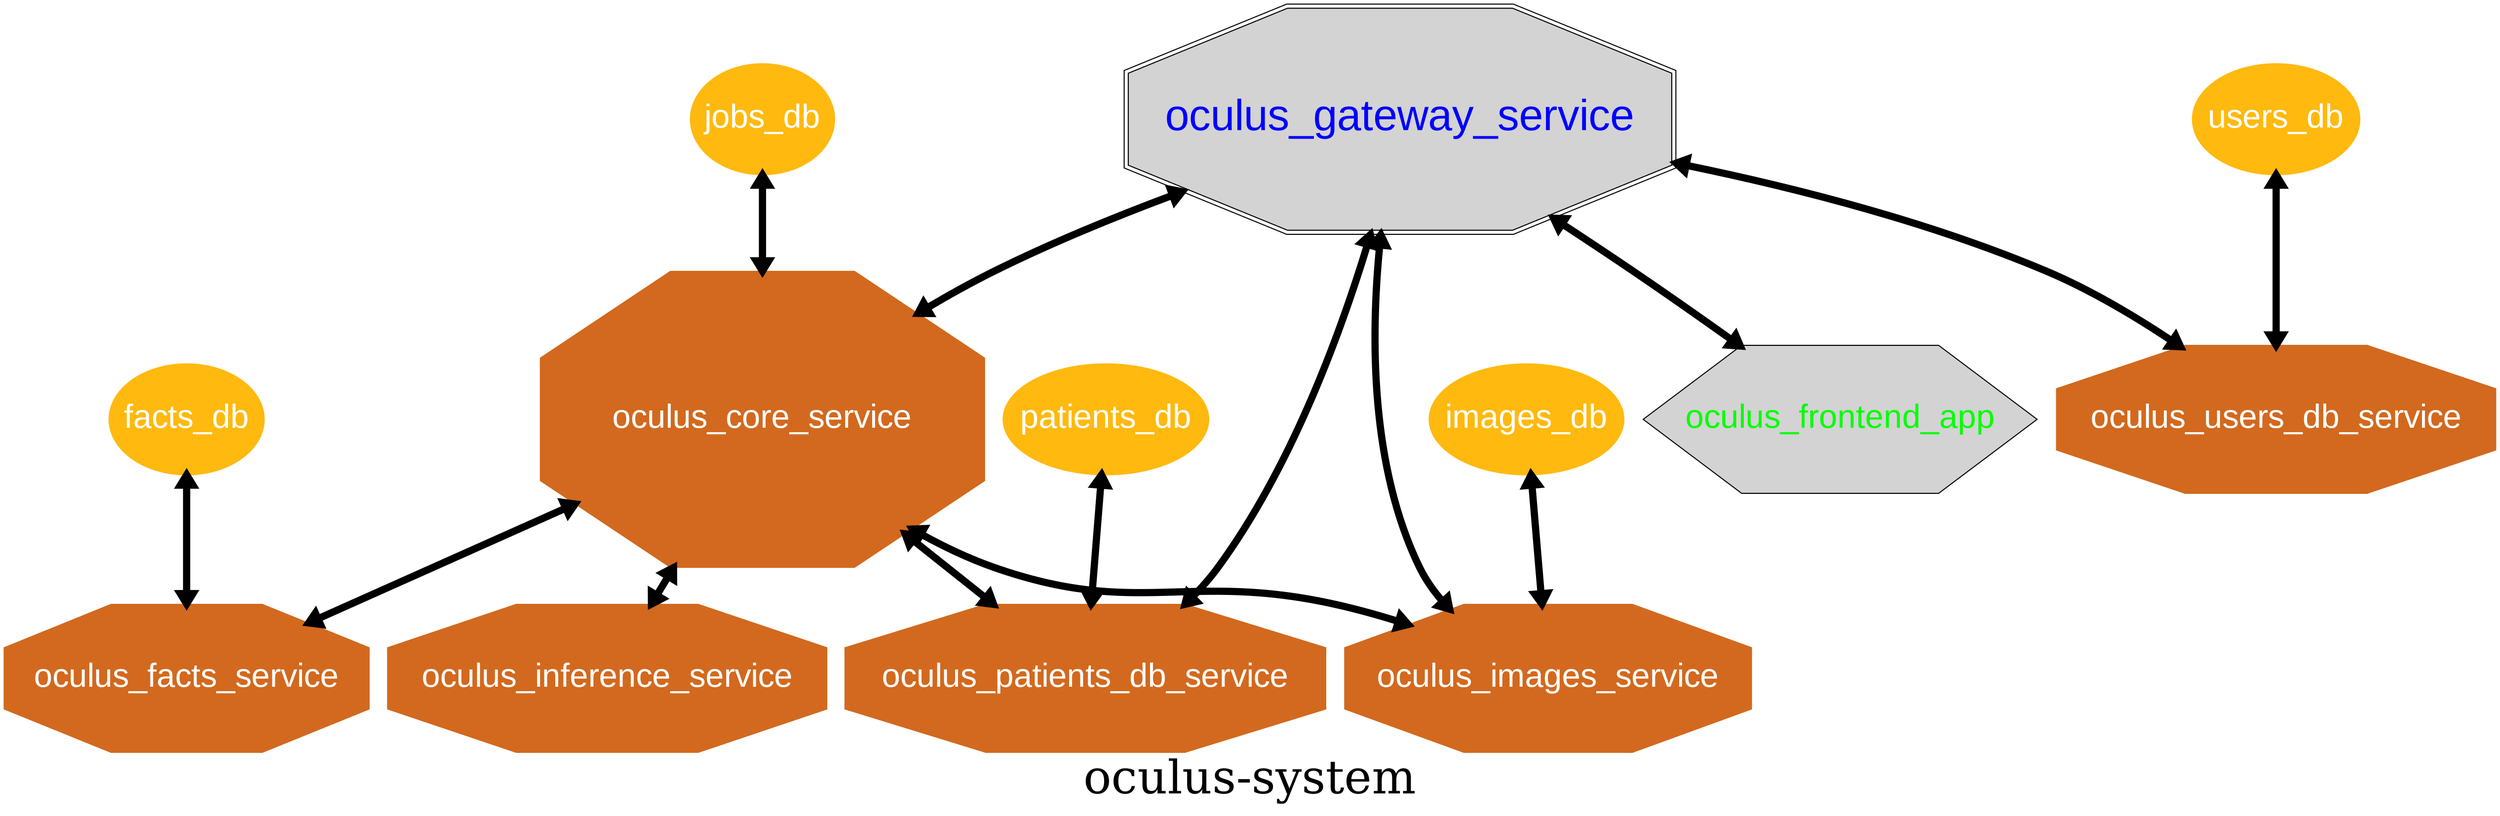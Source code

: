digraph oculus {
    
    label="oculus-system" 
    
    graph [fontsize=45]
    node [fontname=Arial]
    edge [dir=both penwidth=7] 

    subgraph gateway {
        node [fontcolor=blue fontsize=42 shape=doubleoctagon style=filled height=3]

        oculus_gateway_service
    }
    
    subgraph services {
        node [fontcolor=white fontsize=32 shape=octagon style=filled color=chocolate height=2]
        
        oculus_core_service [height=4 width=6]
        oculus_facts_service
        oculus_images_service
        oculus_patients_db_service
        oculus_users_db_service
        oculus_inference_service

        oculus_core_service -> oculus_images_service
        oculus_core_service -> oculus_patients_db_service
        oculus_core_service -> oculus_inference_service
        oculus_core_service -> oculus_facts_service

    }

    subgraph databases {
        node [fontcolor=white fontsize=32 shape=ellipse style=filled color=darkgoldenrod1 height=1.5]
        
        jobs_db
        facts_db
        images_db
        patients_db
        users_db
    }

    subgraph frontend {
        node [fontcolor=green fontsize=32 shape=hexagon style=filled height=2]

        oculus_frontend_app    
    }

    oculus_gateway_service -> oculus_frontend_app
    oculus_gateway_service -> oculus_core_service
    oculus_gateway_service -> oculus_images_service
    oculus_gateway_service -> oculus_patients_db_service
    oculus_gateway_service -> oculus_users_db_service
    
    jobs_db -> oculus_core_service
    facts_db -> oculus_facts_service
    images_db -> oculus_images_service
    patients_db -> oculus_patients_db_service
    users_db -> oculus_users_db_service

}

